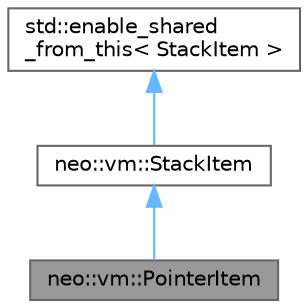 digraph "neo::vm::PointerItem"
{
 // LATEX_PDF_SIZE
  bgcolor="transparent";
  edge [fontname=Helvetica,fontsize=10,labelfontname=Helvetica,labelfontsize=10];
  node [fontname=Helvetica,fontsize=10,shape=box,height=0.2,width=0.4];
  Node1 [id="Node000001",label="neo::vm::PointerItem",height=0.2,width=0.4,color="gray40", fillcolor="grey60", style="filled", fontcolor="black",tooltip="Represents a pointer stack item."];
  Node2 -> Node1 [id="edge3_Node000001_Node000002",dir="back",color="steelblue1",style="solid",tooltip=" "];
  Node2 [id="Node000002",label="neo::vm::StackItem",height=0.2,width=0.4,color="gray40", fillcolor="white", style="filled",URL="$classneo_1_1vm_1_1_stack_item.html",tooltip="Represents a stack item in the VM."];
  Node3 -> Node2 [id="edge4_Node000002_Node000003",dir="back",color="steelblue1",style="solid",tooltip=" "];
  Node3 [id="Node000003",label="std::enable_shared\l_from_this\< StackItem \>",height=0.2,width=0.4,color="gray40", fillcolor="white", style="filled",tooltip=" "];
}
